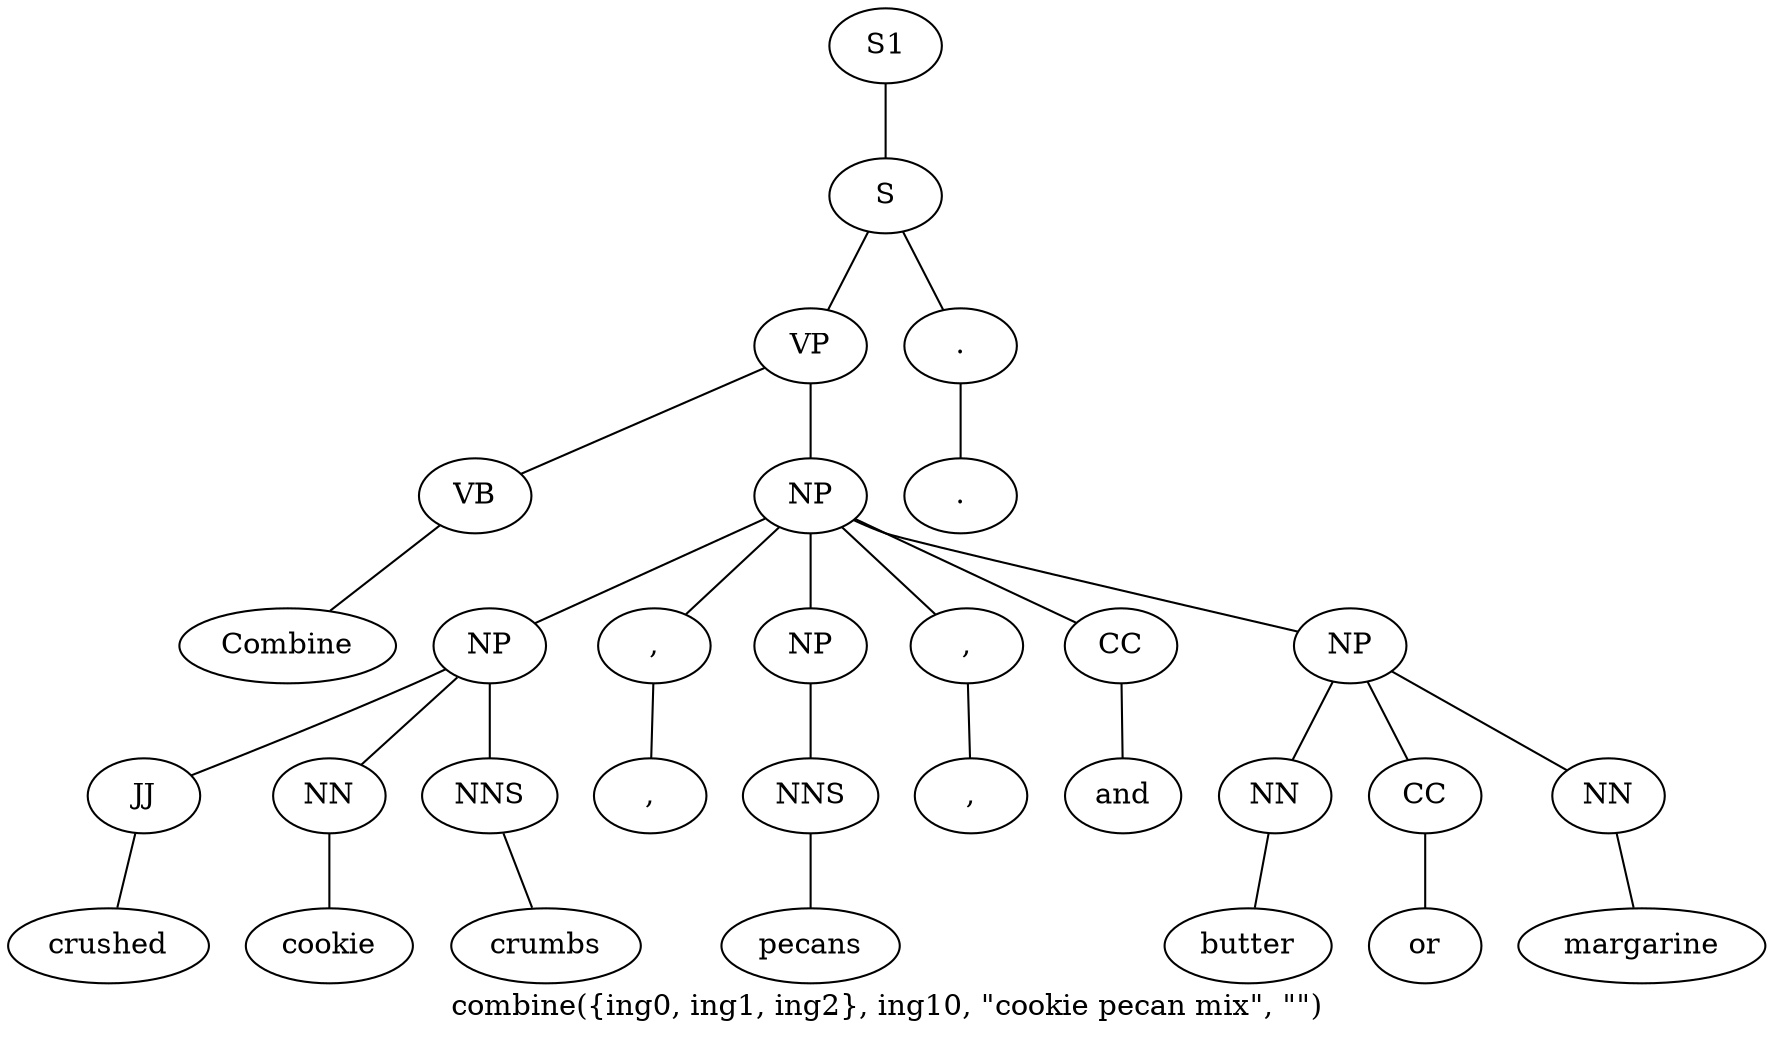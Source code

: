graph SyntaxGraph {
	label = "combine({ing0, ing1, ing2}, ing10, \"cookie pecan mix\", \"\")";
	Node0 [label="S1"];
	Node1 [label="S"];
	Node2 [label="VP"];
	Node3 [label="VB"];
	Node4 [label="Combine"];
	Node5 [label="NP"];
	Node6 [label="NP"];
	Node7 [label="JJ"];
	Node8 [label="crushed"];
	Node9 [label="NN"];
	Node10 [label="cookie"];
	Node11 [label="NNS"];
	Node12 [label="crumbs"];
	Node13 [label=","];
	Node14 [label=","];
	Node15 [label="NP"];
	Node16 [label="NNS"];
	Node17 [label="pecans"];
	Node18 [label=","];
	Node19 [label=","];
	Node20 [label="CC"];
	Node21 [label="and"];
	Node22 [label="NP"];
	Node23 [label="NN"];
	Node24 [label="butter"];
	Node25 [label="CC"];
	Node26 [label="or"];
	Node27 [label="NN"];
	Node28 [label="margarine"];
	Node29 [label="."];
	Node30 [label="."];

	Node0 -- Node1;
	Node1 -- Node2;
	Node1 -- Node29;
	Node2 -- Node3;
	Node2 -- Node5;
	Node3 -- Node4;
	Node5 -- Node6;
	Node5 -- Node13;
	Node5 -- Node15;
	Node5 -- Node18;
	Node5 -- Node20;
	Node5 -- Node22;
	Node6 -- Node7;
	Node6 -- Node9;
	Node6 -- Node11;
	Node7 -- Node8;
	Node9 -- Node10;
	Node11 -- Node12;
	Node13 -- Node14;
	Node15 -- Node16;
	Node16 -- Node17;
	Node18 -- Node19;
	Node20 -- Node21;
	Node22 -- Node23;
	Node22 -- Node25;
	Node22 -- Node27;
	Node23 -- Node24;
	Node25 -- Node26;
	Node27 -- Node28;
	Node29 -- Node30;
}